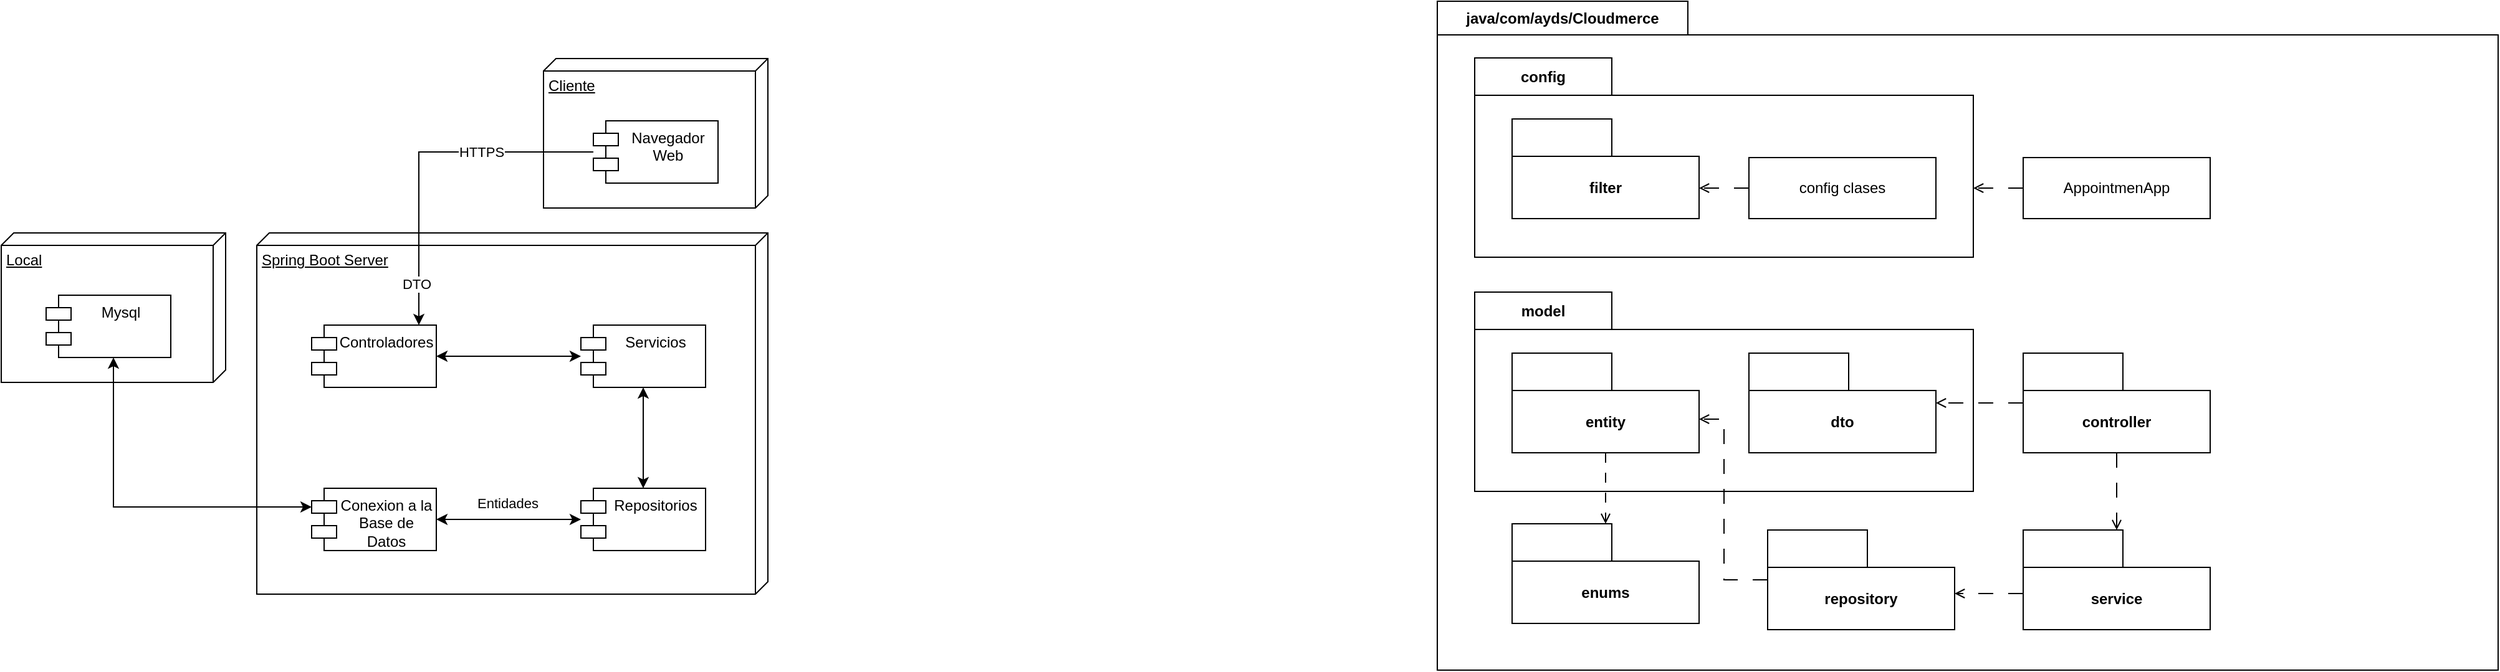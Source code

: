 <mxfile version="24.8.3" pages="3">
  <diagram name="Página-1" id="RP425nDN1WJHp0-sLx9F">
    <mxGraphModel grid="1" page="1" gridSize="10" guides="1" tooltips="1" connect="1" arrows="1" fold="1" pageScale="1" pageWidth="850" pageHeight="1100" math="0" shadow="0">
      <root>
        <mxCell id="0" />
        <mxCell id="1" parent="0" />
        <mxCell id="LTHaISvO42AiHuw-syFG-1" value="Spring Boot Server" style="verticalAlign=top;align=left;spacingTop=8;spacingLeft=2;spacingRight=12;shape=cube;size=10;direction=south;fontStyle=4;html=1;whiteSpace=wrap;" vertex="1" parent="1">
          <mxGeometry x="482" y="339" width="410" height="290" as="geometry" />
        </mxCell>
        <mxCell id="LTHaISvO42AiHuw-syFG-2" value="Conexion a la Base de Datos" style="shape=module;align=left;spacingLeft=20;align=center;verticalAlign=top;whiteSpace=wrap;html=1;" vertex="1" parent="1">
          <mxGeometry x="526" y="544" width="100" height="50" as="geometry" />
        </mxCell>
        <mxCell id="LTHaISvO42AiHuw-syFG-3" value="Local" style="verticalAlign=top;align=left;spacingTop=8;spacingLeft=2;spacingRight=12;shape=cube;size=10;direction=south;fontStyle=4;html=1;whiteSpace=wrap;" vertex="1" parent="1">
          <mxGeometry x="277" y="339" width="180" height="120" as="geometry" />
        </mxCell>
        <mxCell id="LTHaISvO42AiHuw-syFG-4" value="Mysql" style="shape=module;align=left;spacingLeft=20;align=center;verticalAlign=top;whiteSpace=wrap;html=1;" vertex="1" parent="1">
          <mxGeometry x="313" y="389" width="100" height="50" as="geometry" />
        </mxCell>
        <mxCell id="LTHaISvO42AiHuw-syFG-5" style="edgeStyle=orthogonalEdgeStyle;rounded=0;orthogonalLoop=1;jettySize=auto;html=1;entryX=0;entryY=0;entryDx=0;entryDy=15;entryPerimeter=0;startArrow=classic;startFill=1;" edge="1" parent="1" source="LTHaISvO42AiHuw-syFG-4" target="LTHaISvO42AiHuw-syFG-2">
          <mxGeometry relative="1" as="geometry">
            <Array as="points">
              <mxPoint x="367" y="559" />
            </Array>
          </mxGeometry>
        </mxCell>
        <mxCell id="LTHaISvO42AiHuw-syFG-6" style="edgeStyle=orthogonalEdgeStyle;rounded=0;orthogonalLoop=1;jettySize=auto;html=1;startArrow=classic;startFill=1;" edge="1" parent="1" source="LTHaISvO42AiHuw-syFG-8" target="LTHaISvO42AiHuw-syFG-2">
          <mxGeometry relative="1" as="geometry" />
        </mxCell>
        <mxCell id="LTHaISvO42AiHuw-syFG-7" value="Entidades" style="edgeLabel;html=1;align=center;verticalAlign=middle;resizable=0;points=[];" connectable="0" vertex="1" parent="LTHaISvO42AiHuw-syFG-6">
          <mxGeometry x="0.251" y="-4" relative="1" as="geometry">
            <mxPoint x="13" y="-9" as="offset" />
          </mxGeometry>
        </mxCell>
        <mxCell id="LTHaISvO42AiHuw-syFG-8" value="Repositorios" style="shape=module;align=left;spacingLeft=20;align=center;verticalAlign=top;whiteSpace=wrap;html=1;" vertex="1" parent="1">
          <mxGeometry x="742" y="544" width="100" height="50" as="geometry" />
        </mxCell>
        <mxCell id="LTHaISvO42AiHuw-syFG-9" style="edgeStyle=orthogonalEdgeStyle;rounded=0;orthogonalLoop=1;jettySize=auto;html=1;startArrow=classic;startFill=1;" edge="1" parent="1" source="LTHaISvO42AiHuw-syFG-10" target="LTHaISvO42AiHuw-syFG-8">
          <mxGeometry relative="1" as="geometry" />
        </mxCell>
        <mxCell id="LTHaISvO42AiHuw-syFG-10" value="Servicios" style="shape=module;align=left;spacingLeft=20;align=center;verticalAlign=top;whiteSpace=wrap;html=1;" vertex="1" parent="1">
          <mxGeometry x="742" y="413" width="100" height="50" as="geometry" />
        </mxCell>
        <mxCell id="LTHaISvO42AiHuw-syFG-11" style="edgeStyle=orthogonalEdgeStyle;rounded=0;orthogonalLoop=1;jettySize=auto;html=1;startArrow=classic;startFill=1;" edge="1" parent="1" source="LTHaISvO42AiHuw-syFG-12" target="LTHaISvO42AiHuw-syFG-10">
          <mxGeometry relative="1" as="geometry" />
        </mxCell>
        <mxCell id="LTHaISvO42AiHuw-syFG-12" value="Controladores" style="shape=module;align=left;spacingLeft=20;align=center;verticalAlign=top;whiteSpace=wrap;html=1;" vertex="1" parent="1">
          <mxGeometry x="526" y="413" width="100" height="50" as="geometry" />
        </mxCell>
        <mxCell id="LTHaISvO42AiHuw-syFG-13" value="Cliente" style="verticalAlign=top;align=left;spacingTop=8;spacingLeft=2;spacingRight=12;shape=cube;size=10;direction=south;fontStyle=4;html=1;whiteSpace=wrap;" vertex="1" parent="1">
          <mxGeometry x="712" y="199" width="180" height="120" as="geometry" />
        </mxCell>
        <mxCell id="LTHaISvO42AiHuw-syFG-14" style="edgeStyle=orthogonalEdgeStyle;rounded=0;orthogonalLoop=1;jettySize=auto;html=1;" edge="1" parent="1" source="LTHaISvO42AiHuw-syFG-17" target="LTHaISvO42AiHuw-syFG-12">
          <mxGeometry relative="1" as="geometry">
            <Array as="points">
              <mxPoint x="612" y="274" />
            </Array>
          </mxGeometry>
        </mxCell>
        <mxCell id="LTHaISvO42AiHuw-syFG-15" value="HTTPS" style="edgeLabel;html=1;align=center;verticalAlign=middle;resizable=0;points=[];" connectable="0" vertex="1" parent="LTHaISvO42AiHuw-syFG-14">
          <mxGeometry x="-0.52" y="-1" relative="1" as="geometry">
            <mxPoint x="-23" y="1" as="offset" />
          </mxGeometry>
        </mxCell>
        <mxCell id="LTHaISvO42AiHuw-syFG-16" value="DTO" style="edgeLabel;html=1;align=center;verticalAlign=middle;resizable=0;points=[];" connectable="0" vertex="1" parent="LTHaISvO42AiHuw-syFG-14">
          <mxGeometry x="0.762" y="-2" relative="1" as="geometry">
            <mxPoint as="offset" />
          </mxGeometry>
        </mxCell>
        <mxCell id="LTHaISvO42AiHuw-syFG-17" value="Navegador Web" style="shape=module;align=left;spacingLeft=20;align=center;verticalAlign=top;whiteSpace=wrap;html=1;" vertex="1" parent="1">
          <mxGeometry x="752" y="249" width="100" height="50" as="geometry" />
        </mxCell>
        <mxCell id="LTHaISvO42AiHuw-syFG-18" value="java/com/ayds/Cloudmerce" style="shape=folder;fontStyle=1;tabWidth=201;tabHeight=27;tabPosition=left;html=1;boundedLbl=1;labelInHeader=1;container=1;collapsible=0;recursiveResize=0;whiteSpace=wrap;" vertex="1" parent="1">
          <mxGeometry x="1429" y="153" width="851" height="537" as="geometry" />
        </mxCell>
        <mxCell id="LTHaISvO42AiHuw-syFG-19" value="model" style="shape=folder;fontStyle=1;tabWidth=110;tabHeight=30;tabPosition=left;html=1;boundedLbl=1;labelInHeader=1;container=1;collapsible=0;recursiveResize=0;whiteSpace=wrap;" vertex="1" parent="LTHaISvO42AiHuw-syFG-18">
          <mxGeometry x="30" y="233.5" width="400" height="160" as="geometry" />
        </mxCell>
        <mxCell id="LTHaISvO42AiHuw-syFG-20" value="entity" style="shape=folder;fontStyle=1;tabWidth=80;tabHeight=30;tabPosition=left;html=1;boundedLbl=1;whiteSpace=wrap;" vertex="1" parent="LTHaISvO42AiHuw-syFG-19">
          <mxGeometry x="30" y="49" width="150" height="80" as="geometry" />
        </mxCell>
        <mxCell id="LTHaISvO42AiHuw-syFG-21" value="dto" style="shape=folder;fontStyle=1;tabWidth=80;tabHeight=30;tabPosition=left;html=1;boundedLbl=1;whiteSpace=wrap;" vertex="1" parent="LTHaISvO42AiHuw-syFG-19">
          <mxGeometry x="220" y="49" width="150" height="80" as="geometry" />
        </mxCell>
        <mxCell id="LTHaISvO42AiHuw-syFG-22" style="edgeStyle=orthogonalEdgeStyle;rounded=0;orthogonalLoop=1;jettySize=auto;html=1;endArrow=open;endFill=0;dashed=1;dashPattern=12 12;" edge="1" parent="LTHaISvO42AiHuw-syFG-18" source="LTHaISvO42AiHuw-syFG-23" target="LTHaISvO42AiHuw-syFG-30">
          <mxGeometry relative="1" as="geometry">
            <Array as="points">
              <mxPoint x="450" y="475.5" />
              <mxPoint x="450" y="475.5" />
            </Array>
          </mxGeometry>
        </mxCell>
        <mxCell id="LTHaISvO42AiHuw-syFG-23" value="service" style="shape=folder;fontStyle=1;tabWidth=80;tabHeight=30;tabPosition=left;html=1;boundedLbl=1;whiteSpace=wrap;" vertex="1" parent="LTHaISvO42AiHuw-syFG-18">
          <mxGeometry x="470" y="424.5" width="150" height="80" as="geometry" />
        </mxCell>
        <mxCell id="LTHaISvO42AiHuw-syFG-24" style="edgeStyle=orthogonalEdgeStyle;rounded=0;orthogonalLoop=1;jettySize=auto;html=1;endArrow=open;endFill=0;dashed=1;dashPattern=12 12;" edge="1" parent="LTHaISvO42AiHuw-syFG-18" source="LTHaISvO42AiHuw-syFG-26" target="LTHaISvO42AiHuw-syFG-23">
          <mxGeometry relative="1" as="geometry">
            <Array as="points">
              <mxPoint x="560" y="425.5" />
              <mxPoint x="560" y="425.5" />
            </Array>
          </mxGeometry>
        </mxCell>
        <mxCell id="LTHaISvO42AiHuw-syFG-25" style="edgeStyle=orthogonalEdgeStyle;rounded=0;orthogonalLoop=1;jettySize=auto;html=1;endArrow=open;endFill=0;dashed=1;dashPattern=12 12;" edge="1" parent="LTHaISvO42AiHuw-syFG-18" source="LTHaISvO42AiHuw-syFG-26" target="LTHaISvO42AiHuw-syFG-21">
          <mxGeometry relative="1" as="geometry">
            <Array as="points">
              <mxPoint x="535" y="322.5" />
            </Array>
          </mxGeometry>
        </mxCell>
        <mxCell id="LTHaISvO42AiHuw-syFG-26" value="controller" style="shape=folder;fontStyle=1;tabWidth=80;tabHeight=30;tabPosition=left;html=1;boundedLbl=1;whiteSpace=wrap;" vertex="1" parent="LTHaISvO42AiHuw-syFG-18">
          <mxGeometry x="470" y="282.5" width="150" height="80" as="geometry" />
        </mxCell>
        <mxCell id="LTHaISvO42AiHuw-syFG-27" value="enums" style="shape=folder;fontStyle=1;tabWidth=80;tabHeight=30;tabPosition=left;html=1;boundedLbl=1;whiteSpace=wrap;" vertex="1" parent="LTHaISvO42AiHuw-syFG-18">
          <mxGeometry x="60" y="419.5" width="150" height="80" as="geometry" />
        </mxCell>
        <mxCell id="LTHaISvO42AiHuw-syFG-28" style="edgeStyle=orthogonalEdgeStyle;rounded=0;orthogonalLoop=1;jettySize=auto;html=1;dashed=1;dashPattern=8 8;endArrow=open;endFill=0;" edge="1" parent="LTHaISvO42AiHuw-syFG-18" source="LTHaISvO42AiHuw-syFG-20" target="LTHaISvO42AiHuw-syFG-27">
          <mxGeometry relative="1" as="geometry">
            <Array as="points">
              <mxPoint x="135" y="385.5" />
              <mxPoint x="135" y="385.5" />
            </Array>
          </mxGeometry>
        </mxCell>
        <mxCell id="LTHaISvO42AiHuw-syFG-29" style="edgeStyle=orthogonalEdgeStyle;rounded=0;orthogonalLoop=1;jettySize=auto;html=1;endArrow=open;endFill=0;dashed=1;dashPattern=12 12;" edge="1" parent="LTHaISvO42AiHuw-syFG-18" source="LTHaISvO42AiHuw-syFG-30" target="LTHaISvO42AiHuw-syFG-20">
          <mxGeometry relative="1" as="geometry">
            <Array as="points">
              <mxPoint x="230" y="464.5" />
              <mxPoint x="230" y="335.5" />
            </Array>
          </mxGeometry>
        </mxCell>
        <mxCell id="LTHaISvO42AiHuw-syFG-30" value="repository" style="shape=folder;fontStyle=1;tabWidth=80;tabHeight=30;tabPosition=left;html=1;boundedLbl=1;whiteSpace=wrap;" vertex="1" parent="LTHaISvO42AiHuw-syFG-18">
          <mxGeometry x="265" y="424.5" width="150" height="80" as="geometry" />
        </mxCell>
        <mxCell id="LTHaISvO42AiHuw-syFG-31" value="config" style="shape=folder;fontStyle=1;tabWidth=110;tabHeight=30;tabPosition=left;html=1;boundedLbl=1;labelInHeader=1;container=1;collapsible=0;recursiveResize=0;whiteSpace=wrap;" vertex="1" parent="LTHaISvO42AiHuw-syFG-18">
          <mxGeometry x="30" y="45.5" width="400" height="160" as="geometry" />
        </mxCell>
        <mxCell id="LTHaISvO42AiHuw-syFG-32" value="filter" style="shape=folder;fontStyle=1;tabWidth=80;tabHeight=30;tabPosition=left;html=1;boundedLbl=1;whiteSpace=wrap;" vertex="1" parent="LTHaISvO42AiHuw-syFG-31">
          <mxGeometry x="30" y="49" width="150" height="80" as="geometry" />
        </mxCell>
        <mxCell id="LTHaISvO42AiHuw-syFG-33" style="edgeStyle=orthogonalEdgeStyle;rounded=0;orthogonalLoop=1;jettySize=auto;html=1;dashed=1;dashPattern=12 12;endArrow=open;endFill=0;" edge="1" parent="LTHaISvO42AiHuw-syFG-31" source="LTHaISvO42AiHuw-syFG-34" target="LTHaISvO42AiHuw-syFG-32">
          <mxGeometry relative="1" as="geometry">
            <Array as="points">
              <mxPoint x="191" y="105" />
              <mxPoint x="191" y="105" />
            </Array>
          </mxGeometry>
        </mxCell>
        <mxCell id="LTHaISvO42AiHuw-syFG-34" value="config clases" style="html=1;whiteSpace=wrap;" vertex="1" parent="LTHaISvO42AiHuw-syFG-31">
          <mxGeometry x="220" y="80" width="150" height="49" as="geometry" />
        </mxCell>
        <mxCell id="LTHaISvO42AiHuw-syFG-35" style="edgeStyle=orthogonalEdgeStyle;rounded=0;orthogonalLoop=1;jettySize=auto;html=1;dashed=1;dashPattern=12 12;endArrow=open;endFill=0;" edge="1" parent="LTHaISvO42AiHuw-syFG-18" source="LTHaISvO42AiHuw-syFG-36" target="LTHaISvO42AiHuw-syFG-31">
          <mxGeometry relative="1" as="geometry">
            <Array as="points">
              <mxPoint x="451" y="150" />
              <mxPoint x="451" y="150" />
            </Array>
          </mxGeometry>
        </mxCell>
        <mxCell id="LTHaISvO42AiHuw-syFG-36" value="AppointmenApp" style="html=1;whiteSpace=wrap;" vertex="1" parent="LTHaISvO42AiHuw-syFG-18">
          <mxGeometry x="470" y="125.5" width="150" height="49" as="geometry" />
        </mxCell>
      </root>
    </mxGraphModel>
  </diagram>
  <diagram id="X7TMG_3qgzolGsjGWEuA" name="Página-2">
    <mxGraphModel grid="1" page="1" gridSize="10" guides="1" tooltips="1" connect="1" arrows="1" fold="1" pageScale="1" pageWidth="850" pageHeight="1100" math="0" shadow="0">
      <root>
        <mxCell id="0" />
        <mxCell id="1" parent="0" />
        <mxCell id="LLPsVR7Ar_m-UVWv394I-1" value="" style="rounded=0;whiteSpace=wrap;html=1;" vertex="1" parent="1">
          <mxGeometry x="420" y="470" width="700" height="600" as="geometry" />
        </mxCell>
        <mxCell id="LLPsVR7Ar_m-UVWv394I-2" value="" style="rounded=0;whiteSpace=wrap;html=1;" vertex="1" parent="1">
          <mxGeometry x="60" y="20" width="890" height="400" as="geometry" />
        </mxCell>
        <mxCell id="LLPsVR7Ar_m-UVWv394I-3" style="edgeStyle=orthogonalEdgeStyle;rounded=0;orthogonalLoop=1;jettySize=auto;html=1;" edge="1" parent="1" source="LLPsVR7Ar_m-UVWv394I-4" target="LLPsVR7Ar_m-UVWv394I-7">
          <mxGeometry relative="1" as="geometry" />
        </mxCell>
        <mxCell id="LLPsVR7Ar_m-UVWv394I-4" value="Actor" style="shape=umlActor;verticalLabelPosition=bottom;verticalAlign=top;html=1;outlineConnect=0;" vertex="1" parent="1">
          <mxGeometry x="120" y="110" width="60" height="100" as="geometry" />
        </mxCell>
        <mxCell id="LLPsVR7Ar_m-UVWv394I-5" style="edgeStyle=orthogonalEdgeStyle;rounded=0;orthogonalLoop=1;jettySize=auto;html=1;entryX=0.5;entryY=1;entryDx=0;entryDy=0;" edge="1" parent="1" source="LLPsVR7Ar_m-UVWv394I-7" target="LLPsVR7Ar_m-UVWv394I-9">
          <mxGeometry relative="1" as="geometry">
            <Array as="points">
              <mxPoint x="730" y="319" />
              <mxPoint x="730" y="240" />
              <mxPoint x="750" y="240" />
            </Array>
          </mxGeometry>
        </mxCell>
        <mxCell id="LLPsVR7Ar_m-UVWv394I-6" style="edgeStyle=orthogonalEdgeStyle;rounded=0;orthogonalLoop=1;jettySize=auto;html=1;" edge="1" parent="1" source="LLPsVR7Ar_m-UVWv394I-7" target="LLPsVR7Ar_m-UVWv394I-23">
          <mxGeometry relative="1" as="geometry">
            <Array as="points">
              <mxPoint x="336" y="380" />
              <mxPoint x="470" y="380" />
              <mxPoint x="470" y="570" />
            </Array>
          </mxGeometry>
        </mxCell>
        <mxCell id="LLPsVR7Ar_m-UVWv394I-7" value="" style="verticalLabelPosition=bottom;sketch=0;aspect=fixed;html=1;verticalAlign=top;strokeColor=none;align=center;outlineConnect=0;shape=mxgraph.citrix.laptop_1;" vertex="1" parent="1">
          <mxGeometry x="290" y="280" width="91" height="77" as="geometry" />
        </mxCell>
        <mxCell id="LLPsVR7Ar_m-UVWv394I-8" style="edgeStyle=orthogonalEdgeStyle;rounded=0;orthogonalLoop=1;jettySize=auto;html=1;" edge="1" parent="1" source="LLPsVR7Ar_m-UVWv394I-9">
          <mxGeometry relative="1" as="geometry">
            <mxPoint x="390" y="290.0" as="targetPoint" />
          </mxGeometry>
        </mxCell>
        <mxCell id="LLPsVR7Ar_m-UVWv394I-9" value="" style="image;aspect=fixed;perimeter=ellipsePerimeter;html=1;align=center;shadow=0;dashed=0;spacingTop=3;image=img/lib/active_directory/web_server.svg;" vertex="1" parent="1">
          <mxGeometry x="690" y="50" width="120" height="150" as="geometry" />
        </mxCell>
        <mxCell id="LLPsVR7Ar_m-UVWv394I-10" value="Spring Boot Server" style="verticalAlign=top;align=left;spacingTop=8;spacingLeft=2;spacingRight=12;shape=cube;size=10;direction=south;fontStyle=4;html=1;whiteSpace=wrap;" vertex="1" parent="1">
          <mxGeometry x="595" y="650" width="410" height="290" as="geometry" />
        </mxCell>
        <mxCell id="LLPsVR7Ar_m-UVWv394I-11" value="Conexion a la Base de Datos" style="shape=module;align=left;spacingLeft=20;align=center;verticalAlign=top;whiteSpace=wrap;html=1;" vertex="1" parent="1">
          <mxGeometry x="639" y="855" width="100" height="50" as="geometry" />
        </mxCell>
        <mxCell id="LLPsVR7Ar_m-UVWv394I-12" value="localhost" style="verticalAlign=top;align=left;spacingTop=8;spacingLeft=2;spacingRight=12;shape=cube;size=10;direction=south;fontStyle=4;html=1;whiteSpace=wrap;" vertex="1" parent="1">
          <mxGeometry x="160" y="740" width="180" height="120" as="geometry" />
        </mxCell>
        <mxCell id="LLPsVR7Ar_m-UVWv394I-13" value="Mysql" style="shape=module;align=left;spacingLeft=20;align=center;verticalAlign=top;whiteSpace=wrap;html=1;" vertex="1" parent="1">
          <mxGeometry x="196" y="790" width="100" height="50" as="geometry" />
        </mxCell>
        <mxCell id="LLPsVR7Ar_m-UVWv394I-14" style="edgeStyle=orthogonalEdgeStyle;rounded=0;orthogonalLoop=1;jettySize=auto;html=1;entryX=0;entryY=0;entryDx=0;entryDy=15;entryPerimeter=0;startArrow=classic;startFill=1;" edge="1" parent="1" source="LLPsVR7Ar_m-UVWv394I-13" target="LLPsVR7Ar_m-UVWv394I-11">
          <mxGeometry relative="1" as="geometry">
            <Array as="points">
              <mxPoint x="480" y="870" />
            </Array>
          </mxGeometry>
        </mxCell>
        <mxCell id="LLPsVR7Ar_m-UVWv394I-15" style="edgeStyle=orthogonalEdgeStyle;rounded=0;orthogonalLoop=1;jettySize=auto;html=1;startArrow=classic;startFill=1;" edge="1" parent="1" source="LLPsVR7Ar_m-UVWv394I-17" target="LLPsVR7Ar_m-UVWv394I-11">
          <mxGeometry relative="1" as="geometry" />
        </mxCell>
        <mxCell id="LLPsVR7Ar_m-UVWv394I-16" value="Entidades" style="edgeLabel;html=1;align=center;verticalAlign=middle;resizable=0;points=[];" connectable="0" vertex="1" parent="LLPsVR7Ar_m-UVWv394I-15">
          <mxGeometry x="0.251" y="-4" relative="1" as="geometry">
            <mxPoint x="13" y="-9" as="offset" />
          </mxGeometry>
        </mxCell>
        <mxCell id="LLPsVR7Ar_m-UVWv394I-17" value="Repositorios" style="shape=module;align=left;spacingLeft=20;align=center;verticalAlign=top;whiteSpace=wrap;html=1;" vertex="1" parent="1">
          <mxGeometry x="855" y="855" width="100" height="50" as="geometry" />
        </mxCell>
        <mxCell id="LLPsVR7Ar_m-UVWv394I-18" style="edgeStyle=orthogonalEdgeStyle;rounded=0;orthogonalLoop=1;jettySize=auto;html=1;startArrow=classic;startFill=1;" edge="1" parent="1" source="LLPsVR7Ar_m-UVWv394I-20" target="LLPsVR7Ar_m-UVWv394I-17">
          <mxGeometry relative="1" as="geometry" />
        </mxCell>
        <mxCell id="LLPsVR7Ar_m-UVWv394I-19" style="edgeStyle=orthogonalEdgeStyle;rounded=0;orthogonalLoop=1;jettySize=auto;html=1;" edge="1" parent="1" source="LLPsVR7Ar_m-UVWv394I-20" target="LLPsVR7Ar_m-UVWv394I-30">
          <mxGeometry relative="1" as="geometry" />
        </mxCell>
        <mxCell id="LLPsVR7Ar_m-UVWv394I-20" value="Servicios" style="shape=module;align=left;spacingLeft=20;align=center;verticalAlign=top;whiteSpace=wrap;html=1;" vertex="1" parent="1">
          <mxGeometry x="855" y="724" width="100" height="50" as="geometry" />
        </mxCell>
        <mxCell id="LLPsVR7Ar_m-UVWv394I-21" style="edgeStyle=orthogonalEdgeStyle;rounded=0;orthogonalLoop=1;jettySize=auto;html=1;startArrow=classic;startFill=1;" edge="1" parent="1" source="LLPsVR7Ar_m-UVWv394I-22" target="LLPsVR7Ar_m-UVWv394I-20">
          <mxGeometry relative="1" as="geometry" />
        </mxCell>
        <mxCell id="LLPsVR7Ar_m-UVWv394I-22" value="Controladores" style="shape=module;align=left;spacingLeft=20;align=center;verticalAlign=top;whiteSpace=wrap;html=1;" vertex="1" parent="1">
          <mxGeometry x="639" y="724" width="100" height="50" as="geometry" />
        </mxCell>
        <mxCell id="LLPsVR7Ar_m-UVWv394I-23" value="Cliente" style="verticalAlign=top;align=left;spacingTop=8;spacingLeft=2;spacingRight=12;shape=cube;size=10;direction=south;fontStyle=4;html=1;whiteSpace=wrap;" vertex="1" parent="1">
          <mxGeometry x="760" y="250" width="180" height="120" as="geometry" />
        </mxCell>
        <mxCell id="LLPsVR7Ar_m-UVWv394I-24" style="edgeStyle=orthogonalEdgeStyle;rounded=0;orthogonalLoop=1;jettySize=auto;html=1;" edge="1" parent="1" source="LLPsVR7Ar_m-UVWv394I-27" target="LLPsVR7Ar_m-UVWv394I-22">
          <mxGeometry relative="1" as="geometry">
            <Array as="points">
              <mxPoint x="725" y="585" />
            </Array>
          </mxGeometry>
        </mxCell>
        <mxCell id="LLPsVR7Ar_m-UVWv394I-25" value="HTTPS" style="edgeLabel;html=1;align=center;verticalAlign=middle;resizable=0;points=[];" connectable="0" vertex="1" parent="LLPsVR7Ar_m-UVWv394I-24">
          <mxGeometry x="-0.52" y="-1" relative="1" as="geometry">
            <mxPoint x="-23" y="1" as="offset" />
          </mxGeometry>
        </mxCell>
        <mxCell id="LLPsVR7Ar_m-UVWv394I-26" value="DTO" style="edgeLabel;html=1;align=center;verticalAlign=middle;resizable=0;points=[];" connectable="0" vertex="1" parent="LLPsVR7Ar_m-UVWv394I-24">
          <mxGeometry x="0.762" y="-2" relative="1" as="geometry">
            <mxPoint as="offset" />
          </mxGeometry>
        </mxCell>
        <mxCell id="LLPsVR7Ar_m-UVWv394I-27" value="Navegador Web" style="shape=module;align=left;spacingLeft=20;align=center;verticalAlign=top;whiteSpace=wrap;html=1;" vertex="1" parent="1">
          <mxGeometry x="775" y="300" width="100" height="50" as="geometry" />
        </mxCell>
        <mxCell id="LLPsVR7Ar_m-UVWv394I-28" style="edgeStyle=orthogonalEdgeStyle;rounded=0;orthogonalLoop=1;jettySize=auto;html=1;exitX=1;exitY=1;exitDx=0;exitDy=0;entryX=0.913;entryY=0.997;entryDx=0;entryDy=0;entryPerimeter=0;" edge="1" parent="1" source="LLPsVR7Ar_m-UVWv394I-13" target="LLPsVR7Ar_m-UVWv394I-13">
          <mxGeometry relative="1" as="geometry" />
        </mxCell>
        <mxCell id="LLPsVR7Ar_m-UVWv394I-29" value="Clodinary" style="verticalAlign=top;align=left;spacingTop=8;spacingLeft=2;spacingRight=12;shape=cube;size=10;direction=south;fontStyle=4;html=1;whiteSpace=wrap;" vertex="1" parent="1">
          <mxGeometry x="1170" y="670" width="180" height="120" as="geometry" />
        </mxCell>
        <mxCell id="LLPsVR7Ar_m-UVWv394I-30" value="image" style="shape=module;align=left;spacingLeft=20;align=center;verticalAlign=top;whiteSpace=wrap;html=1;" vertex="1" parent="1">
          <mxGeometry x="1220" y="716" width="100" height="60" as="geometry" />
        </mxCell>
        <mxCell id="LLPsVR7Ar_m-UVWv394I-31" value="&lt;font style=&quot;font-size: 24px;&quot;&gt;API-REST&lt;/font&gt;" style="text;html=1;align=center;verticalAlign=middle;resizable=0;points=[];autosize=1;strokeColor=none;fillColor=none;" vertex="1" parent="1">
          <mxGeometry x="550" y="490" width="130" height="40" as="geometry" />
        </mxCell>
        <mxCell id="LLPsVR7Ar_m-UVWv394I-32" value="&lt;font style=&quot;font-size: 24px;&quot;&gt;Servicio Cliente&lt;/font&gt;" style="text;html=1;align=center;verticalAlign=middle;resizable=0;points=[];autosize=1;strokeColor=none;fillColor=none;" vertex="1" parent="1">
          <mxGeometry x="460" y="190" width="190" height="40" as="geometry" />
        </mxCell>
      </root>
    </mxGraphModel>
  </diagram>
  <diagram id="0dxIb4GRRkqDtl7_0MBl" name="Página-3">
    <mxGraphModel grid="1" page="1" gridSize="10" guides="1" tooltips="1" connect="1" arrows="1" fold="1" pageScale="1" pageWidth="850" pageHeight="1100" math="0" shadow="0">
      <root>
        <mxCell id="0" />
        <mxCell id="1" parent="0" />
        <mxCell id="7kiByihlvF-rd9Tx_rOP-1" value="Auth Component" style="rounded=0;whiteSpace=wrap;html=1;" vertex="1" parent="1">
          <mxGeometry x="245" y="1031" width="100" height="60" as="geometry" />
        </mxCell>
        <mxCell id="7kiByihlvF-rd9Tx_rOP-2" value="Horarios component" style="rounded=0;whiteSpace=wrap;html=1;" vertex="1" parent="1">
          <mxGeometry x="386.5" y="1031" width="100" height="60" as="geometry" />
        </mxCell>
        <mxCell id="7kiByihlvF-rd9Tx_rOP-3" value="Servicios Component" style="rounded=0;whiteSpace=wrap;html=1;" vertex="1" parent="1">
          <mxGeometry x="530.5" y="1031" width="100" height="60" as="geometry" />
        </mxCell>
        <mxCell id="7kiByihlvF-rd9Tx_rOP-4" value="Reporting Component" style="rounded=0;whiteSpace=wrap;html=1;" vertex="1" parent="1">
          <mxGeometry x="673.5" y="1031" width="100" height="60" as="geometry" />
        </mxCell>
        <mxCell id="7kiByihlvF-rd9Tx_rOP-5" style="rounded=0;orthogonalLoop=1;jettySize=auto;html=1;fillColor=#ffe6cc;strokeColor=#d79b00;endArrow=none;endFill=0;" edge="1" parent="1" source="7kiByihlvF-rd9Tx_rOP-10" target="7kiByihlvF-rd9Tx_rOP-2">
          <mxGeometry relative="1" as="geometry" />
        </mxCell>
        <mxCell id="7kiByihlvF-rd9Tx_rOP-6" style="rounded=0;orthogonalLoop=1;jettySize=auto;html=1;fillColor=#ffe6cc;strokeColor=#d79b00;endArrow=none;endFill=0;" edge="1" parent="1" source="7kiByihlvF-rd9Tx_rOP-10" target="7kiByihlvF-rd9Tx_rOP-3">
          <mxGeometry relative="1" as="geometry" />
        </mxCell>
        <mxCell id="7kiByihlvF-rd9Tx_rOP-7" style="rounded=0;orthogonalLoop=1;jettySize=auto;html=1;fillColor=#ffe6cc;strokeColor=#d79b00;endArrow=none;endFill=0;" edge="1" parent="1" source="7kiByihlvF-rd9Tx_rOP-10" target="7kiByihlvF-rd9Tx_rOP-4">
          <mxGeometry relative="1" as="geometry" />
        </mxCell>
        <mxCell id="7kiByihlvF-rd9Tx_rOP-8" style="rounded=0;orthogonalLoop=1;jettySize=auto;html=1;fillColor=#ffe6cc;strokeColor=#d79b00;endArrow=none;endFill=0;" edge="1" parent="1" source="7kiByihlvF-rd9Tx_rOP-10" target="7kiByihlvF-rd9Tx_rOP-14">
          <mxGeometry relative="1" as="geometry" />
        </mxCell>
        <mxCell id="7kiByihlvF-rd9Tx_rOP-9" style="rounded=0;orthogonalLoop=1;jettySize=auto;html=1;fillColor=#ffe6cc;strokeColor=#d79b00;endArrow=none;endFill=0;" edge="1" parent="1" source="7kiByihlvF-rd9Tx_rOP-10" target="7kiByihlvF-rd9Tx_rOP-1">
          <mxGeometry relative="1" as="geometry" />
        </mxCell>
        <mxCell id="7kiByihlvF-rd9Tx_rOP-10" value="Mysql" style="rounded=0;whiteSpace=wrap;html=1;fillColor=#ffe6cc;strokeColor=#d79b00;" vertex="1" parent="1">
          <mxGeometry x="540.5" y="900" width="80" height="40" as="geometry" />
        </mxCell>
        <mxCell id="7kiByihlvF-rd9Tx_rOP-11" style="rounded=0;orthogonalLoop=1;jettySize=auto;html=1;fillColor=#ffe6cc;strokeColor=#d79b00;endArrow=none;endFill=0;" edge="1" parent="1" source="7kiByihlvF-rd9Tx_rOP-13" target="7kiByihlvF-rd9Tx_rOP-2">
          <mxGeometry relative="1" as="geometry" />
        </mxCell>
        <mxCell id="7kiByihlvF-rd9Tx_rOP-12" style="rounded=0;orthogonalLoop=1;jettySize=auto;html=1;fillColor=#ffe6cc;strokeColor=#d79b00;endArrow=none;endFill=0;" edge="1" parent="1" source="7kiByihlvF-rd9Tx_rOP-13" target="7kiByihlvF-rd9Tx_rOP-1">
          <mxGeometry relative="1" as="geometry" />
        </mxCell>
        <mxCell id="7kiByihlvF-rd9Tx_rOP-13" value="Cloudinary" style="rounded=0;whiteSpace=wrap;html=1;fillColor=#ffe6cc;strokeColor=#d79b00;" vertex="1" parent="1">
          <mxGeometry x="327" y="900" width="80" height="40" as="geometry" />
        </mxCell>
        <mxCell id="7kiByihlvF-rd9Tx_rOP-14" value="Configs Component" style="rounded=0;whiteSpace=wrap;html=1;" vertex="1" parent="1">
          <mxGeometry x="823.5" y="1031" width="100" height="60" as="geometry" />
        </mxCell>
        <mxCell id="7kiByihlvF-rd9Tx_rOP-15" style="rounded=0;orthogonalLoop=1;jettySize=auto;html=1;exitX=1;exitY=0;exitDx=0;exitDy=0;entryX=0;entryY=0;entryDx=0;entryDy=0;dashed=1;endArrow=none;endFill=0;" edge="1" parent="1" source="7kiByihlvF-rd9Tx_rOP-17" target="7kiByihlvF-rd9Tx_rOP-1">
          <mxGeometry relative="1" as="geometry" />
        </mxCell>
        <mxCell id="7kiByihlvF-rd9Tx_rOP-16" style="rounded=0;orthogonalLoop=1;jettySize=auto;html=1;exitX=1;exitY=1;exitDx=0;exitDy=0;entryX=0;entryY=1;entryDx=0;entryDy=0;dashed=1;endArrow=none;endFill=0;" edge="1" parent="1" source="7kiByihlvF-rd9Tx_rOP-17" target="7kiByihlvF-rd9Tx_rOP-1">
          <mxGeometry relative="1" as="geometry" />
        </mxCell>
        <mxCell id="7kiByihlvF-rd9Tx_rOP-17" value="Auth Component" style="rounded=0;whiteSpace=wrap;html=1;verticalAlign=top;" vertex="1" parent="1">
          <mxGeometry x="-88.5" y="961" width="251.5" height="200" as="geometry" />
        </mxCell>
        <mxCell id="7kiByihlvF-rd9Tx_rOP-18" style="edgeStyle=orthogonalEdgeStyle;rounded=0;orthogonalLoop=1;jettySize=auto;html=1;" edge="1" parent="1" source="7kiByihlvF-rd9Tx_rOP-20" target="7kiByihlvF-rd9Tx_rOP-21">
          <mxGeometry relative="1" as="geometry" />
        </mxCell>
        <mxCell id="7kiByihlvF-rd9Tx_rOP-19" style="edgeStyle=orthogonalEdgeStyle;rounded=0;orthogonalLoop=1;jettySize=auto;html=1;" edge="1" parent="1" source="7kiByihlvF-rd9Tx_rOP-20" target="7kiByihlvF-rd9Tx_rOP-22">
          <mxGeometry relative="1" as="geometry">
            <Array as="points">
              <mxPoint x="-17" y="1111" />
            </Array>
          </mxGeometry>
        </mxCell>
        <mxCell id="7kiByihlvF-rd9Tx_rOP-20" value="Autenticacion de usuarios" style="rounded=0;whiteSpace=wrap;html=1;fillColor=#f5f5f5;fontColor=#333333;strokeColor=#666666;" vertex="1" parent="1">
          <mxGeometry x="-67" y="1001" width="100" height="60" as="geometry" />
        </mxCell>
        <mxCell id="7kiByihlvF-rd9Tx_rOP-21" value="Recuperacion de contraseñas" style="rounded=0;whiteSpace=wrap;html=1;fillColor=#f5f5f5;fontColor=#333333;strokeColor=#666666;" vertex="1" parent="1">
          <mxGeometry x="51.5" y="1001" width="100" height="60" as="geometry" />
        </mxCell>
        <mxCell id="7kiByihlvF-rd9Tx_rOP-22" value="Autenticacion en dos pasos" style="rounded=0;whiteSpace=wrap;html=1;fillColor=#f5f5f5;fontColor=#333333;strokeColor=#666666;" vertex="1" parent="1">
          <mxGeometry x="-4.25" y="1081" width="100" height="60" as="geometry" />
        </mxCell>
        <mxCell id="7kiByihlvF-rd9Tx_rOP-23" style="rounded=0;orthogonalLoop=1;jettySize=auto;html=1;exitX=0;exitY=0;exitDx=0;exitDy=0;entryX=0;entryY=1;entryDx=0;entryDy=0;dashed=1;endArrow=none;endFill=0;" edge="1" parent="1" source="7kiByihlvF-rd9Tx_rOP-25" target="7kiByihlvF-rd9Tx_rOP-2">
          <mxGeometry relative="1" as="geometry" />
        </mxCell>
        <mxCell id="7kiByihlvF-rd9Tx_rOP-24" style="rounded=0;orthogonalLoop=1;jettySize=auto;html=1;exitX=1;exitY=0;exitDx=0;exitDy=0;entryX=1;entryY=1;entryDx=0;entryDy=0;dashed=1;endArrow=none;endFill=0;" edge="1" parent="1" source="7kiByihlvF-rd9Tx_rOP-25" target="7kiByihlvF-rd9Tx_rOP-2">
          <mxGeometry relative="1" as="geometry" />
        </mxCell>
        <mxCell id="7kiByihlvF-rd9Tx_rOP-25" value="Servicios" style="rounded=0;whiteSpace=wrap;html=1;verticalAlign=top;" vertex="1" parent="1">
          <mxGeometry x="150" y="1260" width="251.5" height="120" as="geometry" />
        </mxCell>
        <mxCell id="7kiByihlvF-rd9Tx_rOP-26" style="edgeStyle=orthogonalEdgeStyle;rounded=0;orthogonalLoop=1;jettySize=auto;html=1;" edge="1" parent="1" source="7kiByihlvF-rd9Tx_rOP-27" target="7kiByihlvF-rd9Tx_rOP-28">
          <mxGeometry relative="1" as="geometry" />
        </mxCell>
        <mxCell id="7kiByihlvF-rd9Tx_rOP-27" value="Gestion de serviciso" style="rounded=0;whiteSpace=wrap;html=1;fillColor=#f5f5f5;fontColor=#333333;strokeColor=#666666;" vertex="1" parent="1">
          <mxGeometry x="163" y="1300" width="100" height="60" as="geometry" />
        </mxCell>
        <mxCell id="7kiByihlvF-rd9Tx_rOP-28" value="Busqueda de servicios" style="rounded=0;whiteSpace=wrap;html=1;fillColor=#f5f5f5;fontColor=#333333;strokeColor=#666666;" vertex="1" parent="1">
          <mxGeometry x="281.5" y="1300" width="100" height="60" as="geometry" />
        </mxCell>
        <mxCell id="7kiByihlvF-rd9Tx_rOP-29" style="rounded=0;orthogonalLoop=1;jettySize=auto;html=1;exitX=0;exitY=0;exitDx=0;exitDy=0;entryX=0;entryY=1;entryDx=0;entryDy=0;dashed=1;endArrow=none;endFill=0;" edge="1" parent="1" source="7kiByihlvF-rd9Tx_rOP-31" target="7kiByihlvF-rd9Tx_rOP-4">
          <mxGeometry relative="1" as="geometry" />
        </mxCell>
        <mxCell id="7kiByihlvF-rd9Tx_rOP-30" style="rounded=0;orthogonalLoop=1;jettySize=auto;html=1;exitX=1;exitY=0;exitDx=0;exitDy=0;entryX=1;entryY=1;entryDx=0;entryDy=0;dashed=1;endArrow=none;endFill=0;" edge="1" parent="1" source="7kiByihlvF-rd9Tx_rOP-31" target="7kiByihlvF-rd9Tx_rOP-4">
          <mxGeometry relative="1" as="geometry" />
        </mxCell>
        <mxCell id="7kiByihlvF-rd9Tx_rOP-31" value="Reporting Component" style="rounded=0;whiteSpace=wrap;html=1;verticalAlign=top;" vertex="1" parent="1">
          <mxGeometry x="752" y="1260" width="251.5" height="120" as="geometry" />
        </mxCell>
        <mxCell id="7kiByihlvF-rd9Tx_rOP-32" value="Generacion de reportes" style="rounded=0;whiteSpace=wrap;html=1;fillColor=#f5f5f5;fontColor=#333333;strokeColor=#666666;" vertex="1" parent="1">
          <mxGeometry x="765" y="1300" width="100" height="60" as="geometry" />
        </mxCell>
        <mxCell id="7kiByihlvF-rd9Tx_rOP-33" style="edgeStyle=orthogonalEdgeStyle;rounded=0;orthogonalLoop=1;jettySize=auto;html=1;" edge="1" parent="1" source="7kiByihlvF-rd9Tx_rOP-34" target="7kiByihlvF-rd9Tx_rOP-32">
          <mxGeometry relative="1" as="geometry" />
        </mxCell>
        <mxCell id="7kiByihlvF-rd9Tx_rOP-34" value="Generacion de metricas de estado" style="rounded=0;whiteSpace=wrap;html=1;fillColor=#f5f5f5;fontColor=#333333;strokeColor=#666666;" vertex="1" parent="1">
          <mxGeometry x="883.5" y="1300" width="100" height="60" as="geometry" />
        </mxCell>
        <mxCell id="7kiByihlvF-rd9Tx_rOP-35" style="rounded=0;orthogonalLoop=1;jettySize=auto;html=1;exitX=0;exitY=0;exitDx=0;exitDy=0;entryX=0;entryY=1;entryDx=0;entryDy=0;dashed=1;endArrow=none;endFill=0;" edge="1" parent="1" source="7kiByihlvF-rd9Tx_rOP-37" target="7kiByihlvF-rd9Tx_rOP-3">
          <mxGeometry relative="1" as="geometry" />
        </mxCell>
        <mxCell id="7kiByihlvF-rd9Tx_rOP-36" style="rounded=0;orthogonalLoop=1;jettySize=auto;html=1;exitX=1;exitY=0;exitDx=0;exitDy=0;entryX=1;entryY=1;entryDx=0;entryDy=0;dashed=1;endArrow=none;endFill=0;" edge="1" parent="1" source="7kiByihlvF-rd9Tx_rOP-37" target="7kiByihlvF-rd9Tx_rOP-3">
          <mxGeometry relative="1" as="geometry" />
        </mxCell>
        <mxCell id="7kiByihlvF-rd9Tx_rOP-37" value="Reservaciones" style="rounded=0;whiteSpace=wrap;html=1;verticalAlign=top;" vertex="1" parent="1">
          <mxGeometry x="454.75" y="1220" width="251.5" height="200" as="geometry" />
        </mxCell>
        <mxCell id="7kiByihlvF-rd9Tx_rOP-38" style="edgeStyle=orthogonalEdgeStyle;rounded=0;orthogonalLoop=1;jettySize=auto;html=1;" edge="1" parent="1" source="7kiByihlvF-rd9Tx_rOP-40" target="7kiByihlvF-rd9Tx_rOP-41">
          <mxGeometry relative="1" as="geometry" />
        </mxCell>
        <mxCell id="7kiByihlvF-rd9Tx_rOP-39" style="edgeStyle=orthogonalEdgeStyle;rounded=0;orthogonalLoop=1;jettySize=auto;html=1;" edge="1" parent="1" source="7kiByihlvF-rd9Tx_rOP-40" target="7kiByihlvF-rd9Tx_rOP-42">
          <mxGeometry relative="1" as="geometry">
            <Array as="points">
              <mxPoint x="518" y="1370" />
            </Array>
          </mxGeometry>
        </mxCell>
        <mxCell id="7kiByihlvF-rd9Tx_rOP-40" value="Reservacion" style="rounded=0;whiteSpace=wrap;html=1;fillColor=#f5f5f5;fontColor=#333333;strokeColor=#666666;" vertex="1" parent="1">
          <mxGeometry x="467.75" y="1260" width="100" height="60" as="geometry" />
        </mxCell>
        <mxCell id="7kiByihlvF-rd9Tx_rOP-41" value="Cancelacion" style="rounded=0;whiteSpace=wrap;html=1;fillColor=#f5f5f5;fontColor=#333333;strokeColor=#666666;" vertex="1" parent="1">
          <mxGeometry x="586.25" y="1260" width="100" height="60" as="geometry" />
        </mxCell>
        <mxCell id="7kiByihlvF-rd9Tx_rOP-42" value="Facturacion" style="rounded=0;whiteSpace=wrap;html=1;fillColor=#f5f5f5;fontColor=#333333;strokeColor=#666666;" vertex="1" parent="1">
          <mxGeometry x="530.5" y="1340" width="100" height="60" as="geometry" />
        </mxCell>
        <mxCell id="7kiByihlvF-rd9Tx_rOP-43" style="rounded=0;orthogonalLoop=1;jettySize=auto;html=1;exitX=0;exitY=0;exitDx=0;exitDy=0;entryX=1;entryY=0;entryDx=0;entryDy=0;dashed=1;endArrow=none;endFill=0;" edge="1" parent="1" source="7kiByihlvF-rd9Tx_rOP-45" target="7kiByihlvF-rd9Tx_rOP-14">
          <mxGeometry relative="1" as="geometry" />
        </mxCell>
        <mxCell id="7kiByihlvF-rd9Tx_rOP-44" style="rounded=0;orthogonalLoop=1;jettySize=auto;html=1;exitX=0;exitY=1;exitDx=0;exitDy=0;entryX=1;entryY=1;entryDx=0;entryDy=0;dashed=1;endArrow=none;endFill=0;" edge="1" parent="1" source="7kiByihlvF-rd9Tx_rOP-45" target="7kiByihlvF-rd9Tx_rOP-14">
          <mxGeometry relative="1" as="geometry" />
        </mxCell>
        <mxCell id="7kiByihlvF-rd9Tx_rOP-45" value="Configs Component" style="rounded=0;whiteSpace=wrap;html=1;verticalAlign=top;" vertex="1" parent="1">
          <mxGeometry x="983.5" y="1001.5" width="251.5" height="119" as="geometry" />
        </mxCell>
        <mxCell id="7kiByihlvF-rd9Tx_rOP-46" value="Personalizacion de la aplicacion web" style="rounded=0;whiteSpace=wrap;html=1;fillColor=#f5f5f5;fontColor=#333333;strokeColor=#666666;" vertex="1" parent="1">
          <mxGeometry x="996.5" y="1041.5" width="100" height="60" as="geometry" />
        </mxCell>
        <mxCell id="7kiByihlvF-rd9Tx_rOP-47" value="Personalizacion de facturacion" style="rounded=0;whiteSpace=wrap;html=1;fillColor=#f5f5f5;fontColor=#333333;strokeColor=#666666;" vertex="1" parent="1">
          <mxGeometry x="1115" y="1041.5" width="100" height="60" as="geometry" />
        </mxCell>
        <mxCell id="7kiByihlvF-rd9Tx_rOP-48" style="rounded=0;orthogonalLoop=1;jettySize=auto;html=1;endArrow=none;endFill=0;endSize=16;startSize=16;fillColor=#dae8fc;strokeColor=#6c8ebf;" edge="1" parent="1" source="7kiByihlvF-rd9Tx_rOP-49" target="7kiByihlvF-rd9Tx_rOP-20">
          <mxGeometry relative="1" as="geometry" />
        </mxCell>
        <mxCell id="7kiByihlvF-rd9Tx_rOP-49" value="Invitado" style="shape=umlActor;verticalLabelPosition=bottom;verticalAlign=top;html=1;outlineConnect=0;fillColor=#dae8fc;strokeColor=#6c8ebf;" vertex="1" parent="1">
          <mxGeometry x="-88.5" y="1200" width="30" height="60" as="geometry" />
        </mxCell>
        <mxCell id="7kiByihlvF-rd9Tx_rOP-50" style="rounded=0;orthogonalLoop=1;jettySize=auto;html=1;endArrow=none;endFill=0;endSize=16;startSize=16;fillColor=#f8cecc;strokeColor=#b85450;" edge="1" parent="1" source="7kiByihlvF-rd9Tx_rOP-54" target="7kiByihlvF-rd9Tx_rOP-40">
          <mxGeometry relative="1" as="geometry">
            <Array as="points">
              <mxPoint x="420" y="1430" />
            </Array>
          </mxGeometry>
        </mxCell>
        <mxCell id="7kiByihlvF-rd9Tx_rOP-51" style="rounded=0;orthogonalLoop=1;jettySize=auto;html=1;endArrow=none;endFill=0;endSize=16;startSize=16;fillColor=#f8cecc;strokeColor=#b85450;" edge="1" parent="1" target="7kiByihlvF-rd9Tx_rOP-42">
          <mxGeometry relative="1" as="geometry">
            <mxPoint x="52" y="1489" as="sourcePoint" />
            <Array as="points">
              <mxPoint x="440" y="1470" />
            </Array>
          </mxGeometry>
        </mxCell>
        <mxCell id="7kiByihlvF-rd9Tx_rOP-52" style="rounded=0;orthogonalLoop=1;jettySize=auto;html=1;endArrow=none;endFill=0;endSize=16;startSize=16;fillColor=#f8cecc;strokeColor=#b85450;" edge="1" parent="1" source="7kiByihlvF-rd9Tx_rOP-54" target="7kiByihlvF-rd9Tx_rOP-28">
          <mxGeometry relative="1" as="geometry">
            <Array as="points">
              <mxPoint x="260" y="1410" />
            </Array>
          </mxGeometry>
        </mxCell>
        <mxCell id="7kiByihlvF-rd9Tx_rOP-53" style="rounded=0;orthogonalLoop=1;jettySize=auto;html=1;endArrow=none;endFill=0;endSize=16;startSize=16;fillColor=#f8cecc;strokeColor=#b85450;" edge="1" parent="1" source="7kiByihlvF-rd9Tx_rOP-54" target="7kiByihlvF-rd9Tx_rOP-17">
          <mxGeometry relative="1" as="geometry" />
        </mxCell>
        <mxCell id="7kiByihlvF-rd9Tx_rOP-54" value="Cliente" style="shape=umlActor;verticalLabelPosition=bottom;verticalAlign=top;html=1;outlineConnect=0;fillColor=#f8cecc;strokeColor=#b85450;" vertex="1" parent="1">
          <mxGeometry x="21.5" y="1460" width="30" height="60" as="geometry" />
        </mxCell>
        <mxCell id="7kiByihlvF-rd9Tx_rOP-55" style="rounded=0;orthogonalLoop=1;jettySize=auto;html=1;endArrow=none;endFill=0;endSize=16;startSize=16;entryX=0.25;entryY=1;entryDx=0;entryDy=0;fillColor=#d5e8d4;strokeColor=#82b366;" edge="1" parent="1" source="7kiByihlvF-rd9Tx_rOP-59" target="7kiByihlvF-rd9Tx_rOP-17">
          <mxGeometry relative="1" as="geometry">
            <Array as="points">
              <mxPoint x="-10" y="1560" />
            </Array>
          </mxGeometry>
        </mxCell>
        <mxCell id="7kiByihlvF-rd9Tx_rOP-56" style="rounded=0;orthogonalLoop=1;jettySize=auto;html=1;endArrow=none;endFill=0;endSize=16;startSize=16;fillColor=#d5e8d4;strokeColor=#82b366;" edge="1" parent="1" source="7kiByihlvF-rd9Tx_rOP-59" target="7kiByihlvF-rd9Tx_rOP-41">
          <mxGeometry relative="1" as="geometry" />
        </mxCell>
        <mxCell id="7kiByihlvF-rd9Tx_rOP-57" style="rounded=0;orthogonalLoop=1;jettySize=auto;html=1;endArrow=none;endFill=0;endSize=16;startSize=16;fillColor=#d5e8d4;strokeColor=#82b366;" edge="1" parent="1" source="7kiByihlvF-rd9Tx_rOP-59" target="7kiByihlvF-rd9Tx_rOP-27">
          <mxGeometry relative="1" as="geometry">
            <Array as="points">
              <mxPoint x="270" y="1530" />
            </Array>
          </mxGeometry>
        </mxCell>
        <mxCell id="7kiByihlvF-rd9Tx_rOP-58" style="rounded=0;orthogonalLoop=1;jettySize=auto;html=1;endArrow=none;endFill=0;endSize=16;startSize=16;entryX=0.75;entryY=1;entryDx=0;entryDy=0;fillColor=#d5e8d4;strokeColor=#82b366;" edge="1" parent="1" source="7kiByihlvF-rd9Tx_rOP-59" target="7kiByihlvF-rd9Tx_rOP-45">
          <mxGeometry relative="1" as="geometry">
            <Array as="points">
              <mxPoint x="1120" y="1550" />
            </Array>
          </mxGeometry>
        </mxCell>
        <mxCell id="7kiByihlvF-rd9Tx_rOP-59" value="Ayudante" style="shape=umlActor;verticalLabelPosition=bottom;verticalAlign=top;html=1;outlineConnect=0;fillColor=#d5e8d4;strokeColor=#82b366;" vertex="1" parent="1">
          <mxGeometry x="700" y="1530" width="30" height="60" as="geometry" />
        </mxCell>
        <mxCell id="7kiByihlvF-rd9Tx_rOP-60" style="rounded=0;orthogonalLoop=1;jettySize=auto;html=1;endArrow=none;endFill=0;endSize=16;startSize=16;fillColor=#e1d5e7;strokeColor=#9673a6;" edge="1" parent="1" source="7kiByihlvF-rd9Tx_rOP-65" target="7kiByihlvF-rd9Tx_rOP-31">
          <mxGeometry relative="1" as="geometry" />
        </mxCell>
        <mxCell id="7kiByihlvF-rd9Tx_rOP-61" style="rounded=0;orthogonalLoop=1;jettySize=auto;html=1;endArrow=none;endFill=0;endSize=16;startSize=16;entryX=0.25;entryY=1;entryDx=0;entryDy=0;fillColor=#e1d5e7;strokeColor=#9673a6;" edge="1" parent="1" source="7kiByihlvF-rd9Tx_rOP-65" target="7kiByihlvF-rd9Tx_rOP-45">
          <mxGeometry relative="1" as="geometry">
            <Array as="points">
              <mxPoint x="1046" y="1250" />
            </Array>
          </mxGeometry>
        </mxCell>
        <mxCell id="7kiByihlvF-rd9Tx_rOP-62" style="rounded=0;orthogonalLoop=1;jettySize=auto;html=1;endArrow=none;endFill=0;endSize=16;startSize=16;fillColor=#e1d5e7;strokeColor=#9673a6;" edge="1" parent="1" source="7kiByihlvF-rd9Tx_rOP-65" target="7kiByihlvF-rd9Tx_rOP-41">
          <mxGeometry relative="1" as="geometry">
            <Array as="points">
              <mxPoint x="760" y="1450" />
            </Array>
          </mxGeometry>
        </mxCell>
        <mxCell id="7kiByihlvF-rd9Tx_rOP-63" style="rounded=0;orthogonalLoop=1;jettySize=auto;html=1;endArrow=none;endFill=0;endSize=16;startSize=16;fillColor=#e1d5e7;strokeColor=#9673a6;" edge="1" parent="1" source="7kiByihlvF-rd9Tx_rOP-65" target="7kiByihlvF-rd9Tx_rOP-27">
          <mxGeometry relative="1" as="geometry">
            <Array as="points">
              <mxPoint x="420" y="1450" />
            </Array>
          </mxGeometry>
        </mxCell>
        <mxCell id="7kiByihlvF-rd9Tx_rOP-64" style="rounded=0;orthogonalLoop=1;jettySize=auto;html=1;endArrow=none;endFill=0;endSize=16;startSize=16;fillColor=#e1d5e7;strokeColor=#9673a6;" edge="1" parent="1" source="7kiByihlvF-rd9Tx_rOP-65" target="7kiByihlvF-rd9Tx_rOP-17">
          <mxGeometry relative="1" as="geometry">
            <Array as="points">
              <mxPoint x="150" y="1510" />
            </Array>
          </mxGeometry>
        </mxCell>
        <mxCell id="7kiByihlvF-rd9Tx_rOP-65" value="Administrador" style="shape=umlActor;verticalLabelPosition=bottom;verticalAlign=top;html=1;outlineConnect=0;fillColor=#e1d5e7;strokeColor=#9673a6;" vertex="1" parent="1">
          <mxGeometry x="996.5" y="1450" width="30" height="60" as="geometry" />
        </mxCell>
      </root>
    </mxGraphModel>
  </diagram>
</mxfile>

